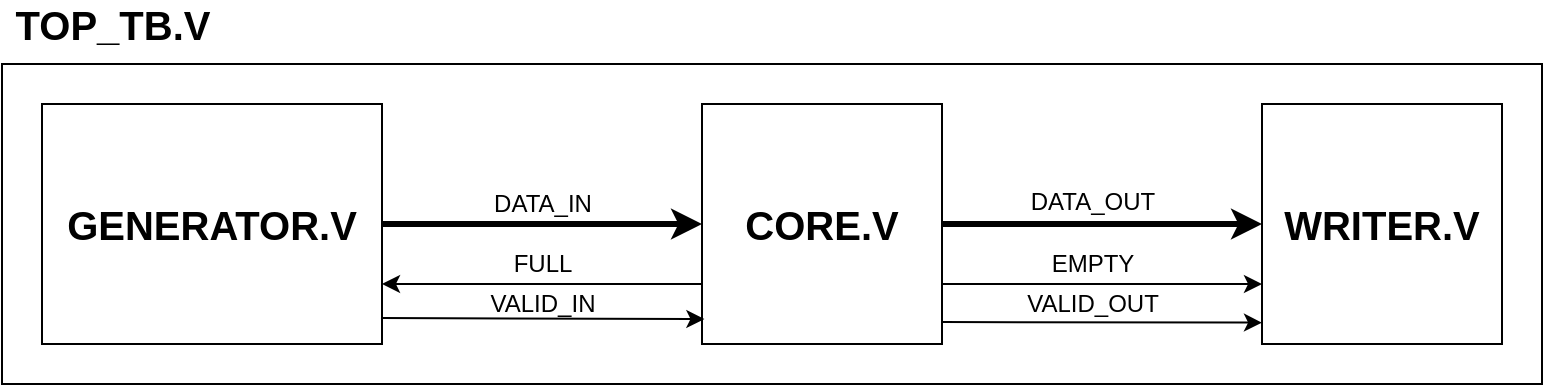 <mxfile version="14.8.5" type="device" pages="2"><diagram id="913DX5_sYW6Jsl1sk8AF" name="top_tb.v"><mxGraphModel dx="868" dy="482" grid="1" gridSize="10" guides="1" tooltips="1" connect="1" arrows="1" fold="1" page="1" pageScale="1" pageWidth="100000" pageHeight="100000" math="0" shadow="0"><root><mxCell id="0"/><mxCell id="1" parent="0"/><mxCell id="OJGM1YAA72b0vREDaA9A-17" value="" style="rounded=0;whiteSpace=wrap;html=1;fillColor=none;" vertex="1" parent="1"><mxGeometry x="1410" y="1170" width="770" height="160" as="geometry"/></mxCell><mxCell id="OJGM1YAA72b0vREDaA9A-3" value="" style="edgeStyle=orthogonalEdgeStyle;rounded=0;orthogonalLoop=1;jettySize=auto;html=1;strokeWidth=3;" edge="1" parent="1" source="OJGM1YAA72b0vREDaA9A-1" target="OJGM1YAA72b0vREDaA9A-2"><mxGeometry relative="1" as="geometry"/></mxCell><mxCell id="OJGM1YAA72b0vREDaA9A-1" value="&lt;font style=&quot;font-size: 20px&quot;&gt;&lt;b&gt;CORE.V&lt;/b&gt;&lt;/font&gt;" style="rounded=0;whiteSpace=wrap;html=1;" vertex="1" parent="1"><mxGeometry x="1760" y="1190" width="120" height="120" as="geometry"/></mxCell><mxCell id="OJGM1YAA72b0vREDaA9A-8" style="edgeStyle=orthogonalEdgeStyle;rounded=0;orthogonalLoop=1;jettySize=auto;html=1;exitX=1;exitY=0.75;exitDx=0;exitDy=0;entryX=0;entryY=0.75;entryDx=0;entryDy=0;strokeWidth=1;" edge="1" parent="1" source="OJGM1YAA72b0vREDaA9A-1" target="OJGM1YAA72b0vREDaA9A-2"><mxGeometry relative="1" as="geometry"/></mxCell><mxCell id="OJGM1YAA72b0vREDaA9A-2" value="&lt;font style=&quot;font-size: 20px&quot;&gt;&lt;b&gt;WRITER.V&lt;/b&gt;&lt;/font&gt;" style="rounded=0;whiteSpace=wrap;html=1;" vertex="1" parent="1"><mxGeometry x="2040" y="1190" width="120" height="120" as="geometry"/></mxCell><mxCell id="OJGM1YAA72b0vREDaA9A-5" value="" style="edgeStyle=orthogonalEdgeStyle;rounded=0;orthogonalLoop=1;jettySize=auto;html=1;strokeWidth=3;" edge="1" parent="1" source="OJGM1YAA72b0vREDaA9A-4" target="OJGM1YAA72b0vREDaA9A-1"><mxGeometry relative="1" as="geometry"/></mxCell><mxCell id="OJGM1YAA72b0vREDaA9A-9" style="edgeStyle=orthogonalEdgeStyle;rounded=0;orthogonalLoop=1;jettySize=auto;html=1;exitX=0;exitY=0.75;exitDx=0;exitDy=0;entryX=1;entryY=0.75;entryDx=0;entryDy=0;strokeWidth=1;" edge="1" parent="1" source="OJGM1YAA72b0vREDaA9A-1" target="OJGM1YAA72b0vREDaA9A-4"><mxGeometry relative="1" as="geometry"/></mxCell><mxCell id="OJGM1YAA72b0vREDaA9A-4" value="&lt;font style=&quot;font-size: 20px&quot;&gt;&lt;b&gt;GENERATOR.V&lt;/b&gt;&lt;/font&gt;" style="rounded=0;whiteSpace=wrap;html=1;" vertex="1" parent="1"><mxGeometry x="1430" y="1190" width="170" height="120" as="geometry"/></mxCell><mxCell id="OJGM1YAA72b0vREDaA9A-6" value="DATA_IN" style="text;html=1;align=center;verticalAlign=middle;resizable=0;points=[];autosize=1;strokeColor=none;" vertex="1" parent="1"><mxGeometry x="1650" y="1230" width="60" height="20" as="geometry"/></mxCell><mxCell id="OJGM1YAA72b0vREDaA9A-7" value="DATA_OUT" style="text;html=1;align=center;verticalAlign=middle;resizable=0;points=[];autosize=1;strokeColor=none;" vertex="1" parent="1"><mxGeometry x="1915" y="1229" width="80" height="20" as="geometry"/></mxCell><mxCell id="OJGM1YAA72b0vREDaA9A-10" value="FULL" style="text;html=1;align=center;verticalAlign=middle;resizable=0;points=[];autosize=1;strokeColor=none;" vertex="1" parent="1"><mxGeometry x="1660" y="1260" width="40" height="20" as="geometry"/></mxCell><mxCell id="OJGM1YAA72b0vREDaA9A-11" value="EMPTY" style="text;html=1;align=center;verticalAlign=middle;resizable=0;points=[];autosize=1;strokeColor=none;" vertex="1" parent="1"><mxGeometry x="1925" y="1260" width="60" height="20" as="geometry"/></mxCell><mxCell id="OJGM1YAA72b0vREDaA9A-18" value="&lt;font style=&quot;font-size: 20px&quot;&gt;&lt;b&gt;TOP_TB.V&lt;/b&gt;&lt;/font&gt;" style="text;html=1;align=center;verticalAlign=middle;resizable=0;points=[];autosize=1;strokeColor=none;" vertex="1" parent="1"><mxGeometry x="1410" y="1140" width="110" height="20" as="geometry"/></mxCell><mxCell id="OJGM1YAA72b0vREDaA9A-20" value="" style="endArrow=classic;html=1;strokeWidth=1;entryX=0.01;entryY=0.896;entryDx=0;entryDy=0;entryPerimeter=0;exitX=0.997;exitY=0.892;exitDx=0;exitDy=0;exitPerimeter=0;" edge="1" parent="1" source="OJGM1YAA72b0vREDaA9A-4" target="OJGM1YAA72b0vREDaA9A-1"><mxGeometry width="50" height="50" relative="1" as="geometry"><mxPoint x="1602" y="1296" as="sourcePoint"/><mxPoint x="1730" y="1280" as="targetPoint"/></mxGeometry></mxCell><mxCell id="OJGM1YAA72b0vREDaA9A-21" value="VALID_IN" style="text;html=1;align=center;verticalAlign=middle;resizable=0;points=[];autosize=1;strokeColor=none;" vertex="1" parent="1"><mxGeometry x="1645" y="1280" width="70" height="20" as="geometry"/></mxCell><mxCell id="OJGM1YAA72b0vREDaA9A-22" value="" style="endArrow=classic;html=1;strokeWidth=1;entryX=0;entryY=0.911;entryDx=0;entryDy=0;entryPerimeter=0;" edge="1" parent="1" target="OJGM1YAA72b0vREDaA9A-2"><mxGeometry width="50" height="50" relative="1" as="geometry"><mxPoint x="1880" y="1299" as="sourcePoint"/><mxPoint x="1880" y="1280" as="targetPoint"/></mxGeometry></mxCell><mxCell id="OJGM1YAA72b0vREDaA9A-24" value="VALID_OUT" style="text;html=1;align=center;verticalAlign=middle;resizable=0;points=[];autosize=1;strokeColor=none;" vertex="1" parent="1"><mxGeometry x="1915" y="1280" width="80" height="20" as="geometry"/></mxCell></root></mxGraphModel></diagram><diagram id="ilycT-8YJIH-heYXSsgt" name="core.v"><mxGraphModel dx="723" dy="402" grid="1" gridSize="10" guides="1" tooltips="1" connect="1" arrows="1" fold="1" page="1" pageScale="1" pageWidth="100000" pageHeight="100000" math="0" shadow="0"><root><mxCell id="IilyiH436VYJnWcbPgBX-0"/><mxCell id="IilyiH436VYJnWcbPgBX-1" parent="IilyiH436VYJnWcbPgBX-0"/><mxCell id="elcUkesB_cnDpPpd80ci-0" value="" style="rounded=0;whiteSpace=wrap;html=1;fillColor=none;" vertex="1" parent="IilyiH436VYJnWcbPgBX-1"><mxGeometry x="1460" y="1170" width="720" height="160" as="geometry"/></mxCell><mxCell id="elcUkesB_cnDpPpd80ci-1" value="" style="edgeStyle=orthogonalEdgeStyle;rounded=0;orthogonalLoop=1;jettySize=auto;html=1;strokeWidth=3;" edge="1" parent="IilyiH436VYJnWcbPgBX-1" source="elcUkesB_cnDpPpd80ci-4" target="elcUkesB_cnDpPpd80ci-6"><mxGeometry relative="1" as="geometry"/></mxCell><mxCell id="elcUkesB_cnDpPpd80ci-2" style="edgeStyle=orthogonalEdgeStyle;rounded=0;orthogonalLoop=1;jettySize=auto;html=1;exitX=1;exitY=0.25;exitDx=0;exitDy=0;entryX=0;entryY=0.25;entryDx=0;entryDy=0;strokeWidth=1;" edge="1" parent="IilyiH436VYJnWcbPgBX-1" source="elcUkesB_cnDpPpd80ci-4" target="elcUkesB_cnDpPpd80ci-6"><mxGeometry relative="1" as="geometry"/></mxCell><mxCell id="elcUkesB_cnDpPpd80ci-3" style="edgeStyle=orthogonalEdgeStyle;rounded=0;orthogonalLoop=1;jettySize=auto;html=1;exitX=0;exitY=0.25;exitDx=0;exitDy=0;entryX=1;entryY=0.25;entryDx=0;entryDy=0;strokeWidth=1;" edge="1" parent="IilyiH436VYJnWcbPgBX-1" source="elcUkesB_cnDpPpd80ci-4" target="elcUkesB_cnDpPpd80ci-9"><mxGeometry relative="1" as="geometry"/></mxCell><mxCell id="elcUkesB_cnDpPpd80ci-4" value="&lt;font style=&quot;font-size: 20px&quot;&gt;&lt;b&gt;TOP.V&lt;/b&gt;&lt;/font&gt;" style="rounded=0;whiteSpace=wrap;html=1;" vertex="1" parent="IilyiH436VYJnWcbPgBX-1"><mxGeometry x="1760" y="1190" width="120" height="120" as="geometry"/></mxCell><mxCell id="elcUkesB_cnDpPpd80ci-5" style="edgeStyle=orthogonalEdgeStyle;rounded=0;orthogonalLoop=1;jettySize=auto;html=1;exitX=0;exitY=0.75;exitDx=0;exitDy=0;entryX=1;entryY=0.75;entryDx=0;entryDy=0;strokeWidth=1;" edge="1" parent="IilyiH436VYJnWcbPgBX-1" source="elcUkesB_cnDpPpd80ci-6" target="elcUkesB_cnDpPpd80ci-4"><mxGeometry relative="1" as="geometry"/></mxCell><mxCell id="elcUkesB_cnDpPpd80ci-6" value="&lt;font style=&quot;font-size: 20px&quot;&gt;&lt;b&gt;FIFO_OUT&lt;/b&gt;&lt;/font&gt;" style="rounded=0;whiteSpace=wrap;html=1;" vertex="1" parent="IilyiH436VYJnWcbPgBX-1"><mxGeometry x="2040" y="1190" width="120" height="120" as="geometry"/></mxCell><mxCell id="elcUkesB_cnDpPpd80ci-7" value="" style="edgeStyle=orthogonalEdgeStyle;rounded=0;orthogonalLoop=1;jettySize=auto;html=1;strokeWidth=3;" edge="1" parent="IilyiH436VYJnWcbPgBX-1" source="elcUkesB_cnDpPpd80ci-9" target="elcUkesB_cnDpPpd80ci-4"><mxGeometry relative="1" as="geometry"/></mxCell><mxCell id="elcUkesB_cnDpPpd80ci-8" style="edgeStyle=orthogonalEdgeStyle;rounded=0;orthogonalLoop=1;jettySize=auto;html=1;exitX=1;exitY=0.75;exitDx=0;exitDy=0;entryX=0;entryY=0.75;entryDx=0;entryDy=0;strokeWidth=1;" edge="1" parent="IilyiH436VYJnWcbPgBX-1" source="elcUkesB_cnDpPpd80ci-9" target="elcUkesB_cnDpPpd80ci-4"><mxGeometry relative="1" as="geometry"/></mxCell><mxCell id="elcUkesB_cnDpPpd80ci-9" value="&lt;font style=&quot;font-size: 20px&quot;&gt;&lt;b&gt;FIFO_IN&lt;/b&gt;&lt;/font&gt;" style="rounded=0;whiteSpace=wrap;html=1;" vertex="1" parent="IilyiH436VYJnWcbPgBX-1"><mxGeometry x="1480" y="1190" width="120" height="120" as="geometry"/></mxCell><mxCell id="elcUkesB_cnDpPpd80ci-10" value="DATA_IN" style="text;html=1;align=center;verticalAlign=middle;resizable=0;points=[];autosize=1;strokeColor=none;" vertex="1" parent="IilyiH436VYJnWcbPgBX-1"><mxGeometry x="1650" y="1230" width="60" height="20" as="geometry"/></mxCell><mxCell id="elcUkesB_cnDpPpd80ci-11" value="DATA_OUT" style="text;html=1;align=center;verticalAlign=middle;resizable=0;points=[];autosize=1;strokeColor=none;" vertex="1" parent="IilyiH436VYJnWcbPgBX-1"><mxGeometry x="1915" y="1229" width="80" height="20" as="geometry"/></mxCell><mxCell id="elcUkesB_cnDpPpd80ci-12" value="EMPTY" style="text;html=1;align=center;verticalAlign=middle;resizable=0;points=[];autosize=1;strokeColor=none;" vertex="1" parent="IilyiH436VYJnWcbPgBX-1"><mxGeometry x="1650" y="1260" width="60" height="20" as="geometry"/></mxCell><mxCell id="elcUkesB_cnDpPpd80ci-13" value="FULL" style="text;html=1;align=center;verticalAlign=middle;resizable=0;points=[];autosize=1;strokeColor=none;" vertex="1" parent="IilyiH436VYJnWcbPgBX-1"><mxGeometry x="1935" y="1260" width="40" height="20" as="geometry"/></mxCell><mxCell id="elcUkesB_cnDpPpd80ci-14" value="READ_REQUEST" style="text;html=1;align=center;verticalAlign=middle;resizable=0;points=[];autosize=1;strokeColor=none;" vertex="1" parent="IilyiH436VYJnWcbPgBX-1"><mxGeometry x="1630" y="1200" width="110" height="20" as="geometry"/></mxCell><mxCell id="elcUkesB_cnDpPpd80ci-15" value="WRITE_REQUEST" style="text;html=1;align=center;verticalAlign=middle;resizable=0;points=[];autosize=1;strokeColor=none;" vertex="1" parent="IilyiH436VYJnWcbPgBX-1"><mxGeometry x="1895" y="1200" width="120" height="20" as="geometry"/></mxCell><mxCell id="elcUkesB_cnDpPpd80ci-16" value="&lt;font style=&quot;font-size: 20px&quot;&gt;&lt;b&gt;CORE.V&lt;/b&gt;&lt;/font&gt;" style="text;html=1;align=center;verticalAlign=middle;resizable=0;points=[];autosize=1;strokeColor=none;" vertex="1" parent="IilyiH436VYJnWcbPgBX-1"><mxGeometry x="1460" y="1140" width="90" height="20" as="geometry"/></mxCell><mxCell id="elcUkesB_cnDpPpd80ci-17" value="" style="endArrow=classic;html=1;strokeWidth=1;entryX=0.01;entryY=0.896;entryDx=0;entryDy=0;entryPerimeter=0;exitX=0.997;exitY=0.892;exitDx=0;exitDy=0;exitPerimeter=0;" edge="1" parent="IilyiH436VYJnWcbPgBX-1" source="elcUkesB_cnDpPpd80ci-9" target="elcUkesB_cnDpPpd80ci-4"><mxGeometry width="50" height="50" relative="1" as="geometry"><mxPoint x="1602" y="1296" as="sourcePoint"/><mxPoint x="1730" y="1280" as="targetPoint"/></mxGeometry></mxCell><mxCell id="elcUkesB_cnDpPpd80ci-18" value="VALID_IN" style="text;html=1;align=center;verticalAlign=middle;resizable=0;points=[];autosize=1;strokeColor=none;" vertex="1" parent="IilyiH436VYJnWcbPgBX-1"><mxGeometry x="1645" y="1280" width="70" height="20" as="geometry"/></mxCell><mxCell id="elcUkesB_cnDpPpd80ci-19" value="" style="endArrow=classic;html=1;strokeWidth=1;entryX=0;entryY=0.911;entryDx=0;entryDy=0;entryPerimeter=0;" edge="1" parent="IilyiH436VYJnWcbPgBX-1" target="elcUkesB_cnDpPpd80ci-6"><mxGeometry width="50" height="50" relative="1" as="geometry"><mxPoint x="1880" y="1299" as="sourcePoint"/><mxPoint x="1880" y="1280" as="targetPoint"/></mxGeometry></mxCell><mxCell id="elcUkesB_cnDpPpd80ci-20" value="VALID_OUT" style="text;html=1;align=center;verticalAlign=middle;resizable=0;points=[];autosize=1;strokeColor=none;" vertex="1" parent="IilyiH436VYJnWcbPgBX-1"><mxGeometry x="1915" y="1280" width="80" height="20" as="geometry"/></mxCell><mxCell id="CozsKfe7OqR8_j0JpAi_-1" value="" style="edgeStyle=orthogonalEdgeStyle;rounded=0;orthogonalLoop=1;jettySize=auto;html=1;strokeWidth=3;" edge="1" parent="IilyiH436VYJnWcbPgBX-1"><mxGeometry relative="1" as="geometry"><mxPoint x="1318.8" y="1240" as="sourcePoint"/><mxPoint x="1478.8" y="1240" as="targetPoint"/></mxGeometry></mxCell><mxCell id="CozsKfe7OqR8_j0JpAi_-2" style="edgeStyle=orthogonalEdgeStyle;rounded=0;orthogonalLoop=1;jettySize=auto;html=1;exitX=0;exitY=0.75;exitDx=0;exitDy=0;entryX=1;entryY=0.75;entryDx=0;entryDy=0;strokeWidth=1;" edge="1" parent="IilyiH436VYJnWcbPgBX-1"><mxGeometry relative="1" as="geometry"><mxPoint x="1478.8" y="1270" as="sourcePoint"/><mxPoint x="1318.8" y="1270" as="targetPoint"/></mxGeometry></mxCell><mxCell id="CozsKfe7OqR8_j0JpAi_-3" value="DATA_IN" style="text;html=1;align=center;verticalAlign=middle;resizable=0;points=[];autosize=1;strokeColor=none;" vertex="1" parent="IilyiH436VYJnWcbPgBX-1"><mxGeometry x="1368.8" y="1220" width="60" height="20" as="geometry"/></mxCell><mxCell id="CozsKfe7OqR8_j0JpAi_-4" value="FULL" style="text;html=1;align=center;verticalAlign=middle;resizable=0;points=[];autosize=1;strokeColor=none;" vertex="1" parent="IilyiH436VYJnWcbPgBX-1"><mxGeometry x="1378.8" y="1250" width="40" height="20" as="geometry"/></mxCell><mxCell id="CozsKfe7OqR8_j0JpAi_-6" value="" style="endArrow=classic;html=1;strokeWidth=1;entryX=0.01;entryY=0.896;entryDx=0;entryDy=0;entryPerimeter=0;exitX=0.997;exitY=0.892;exitDx=0;exitDy=0;exitPerimeter=0;" edge="1" parent="IilyiH436VYJnWcbPgBX-1"><mxGeometry width="50" height="50" relative="1" as="geometry"><mxPoint x="1318.29" y="1287.04" as="sourcePoint"/><mxPoint x="1480.0" y="1287.52" as="targetPoint"/></mxGeometry></mxCell><mxCell id="CozsKfe7OqR8_j0JpAi_-7" value="VALID_IN" style="text;html=1;align=center;verticalAlign=middle;resizable=0;points=[];autosize=1;strokeColor=none;" vertex="1" parent="IilyiH436VYJnWcbPgBX-1"><mxGeometry x="1363.8" y="1270" width="70" height="20" as="geometry"/></mxCell><mxCell id="ddEnLUhDN0ZoTPEmqixj-0" value="" style="edgeStyle=orthogonalEdgeStyle;rounded=0;orthogonalLoop=1;jettySize=auto;html=1;strokeWidth=3;" edge="1" parent="IilyiH436VYJnWcbPgBX-1"><mxGeometry relative="1" as="geometry"><mxPoint x="2160" y="1250" as="sourcePoint"/><mxPoint x="2320" y="1250" as="targetPoint"/></mxGeometry></mxCell><mxCell id="ddEnLUhDN0ZoTPEmqixj-2" style="edgeStyle=orthogonalEdgeStyle;rounded=0;orthogonalLoop=1;jettySize=auto;html=1;exitX=0;exitY=0.75;exitDx=0;exitDy=0;entryX=1;entryY=0.75;entryDx=0;entryDy=0;strokeWidth=1;" edge="1" parent="IilyiH436VYJnWcbPgBX-1"><mxGeometry relative="1" as="geometry"><mxPoint x="2160" y="1280" as="sourcePoint"/><mxPoint x="2320" y="1280" as="targetPoint"/></mxGeometry></mxCell><mxCell id="ddEnLUhDN0ZoTPEmqixj-3" value="DATA_OUT" style="text;html=1;align=center;verticalAlign=middle;resizable=0;points=[];autosize=1;strokeColor=none;" vertex="1" parent="IilyiH436VYJnWcbPgBX-1"><mxGeometry x="2195" y="1229" width="80" height="20" as="geometry"/></mxCell><mxCell id="ddEnLUhDN0ZoTPEmqixj-4" value="EMPTY" style="text;html=1;align=center;verticalAlign=middle;resizable=0;points=[];autosize=1;strokeColor=none;" vertex="1" parent="IilyiH436VYJnWcbPgBX-1"><mxGeometry x="2205" y="1260" width="60" height="20" as="geometry"/></mxCell><mxCell id="ddEnLUhDN0ZoTPEmqixj-6" value="" style="endArrow=classic;html=1;strokeWidth=1;entryX=0;entryY=0.911;entryDx=0;entryDy=0;entryPerimeter=0;" edge="1" parent="IilyiH436VYJnWcbPgBX-1"><mxGeometry width="50" height="50" relative="1" as="geometry"><mxPoint x="2160" y="1299" as="sourcePoint"/><mxPoint x="2320" y="1299.32" as="targetPoint"/></mxGeometry></mxCell><mxCell id="ddEnLUhDN0ZoTPEmqixj-7" value="VALID_OUT" style="text;html=1;align=center;verticalAlign=middle;resizable=0;points=[];autosize=1;strokeColor=none;" vertex="1" parent="IilyiH436VYJnWcbPgBX-1"><mxGeometry x="2195" y="1280" width="80" height="20" as="geometry"/></mxCell></root></mxGraphModel></diagram></mxfile>